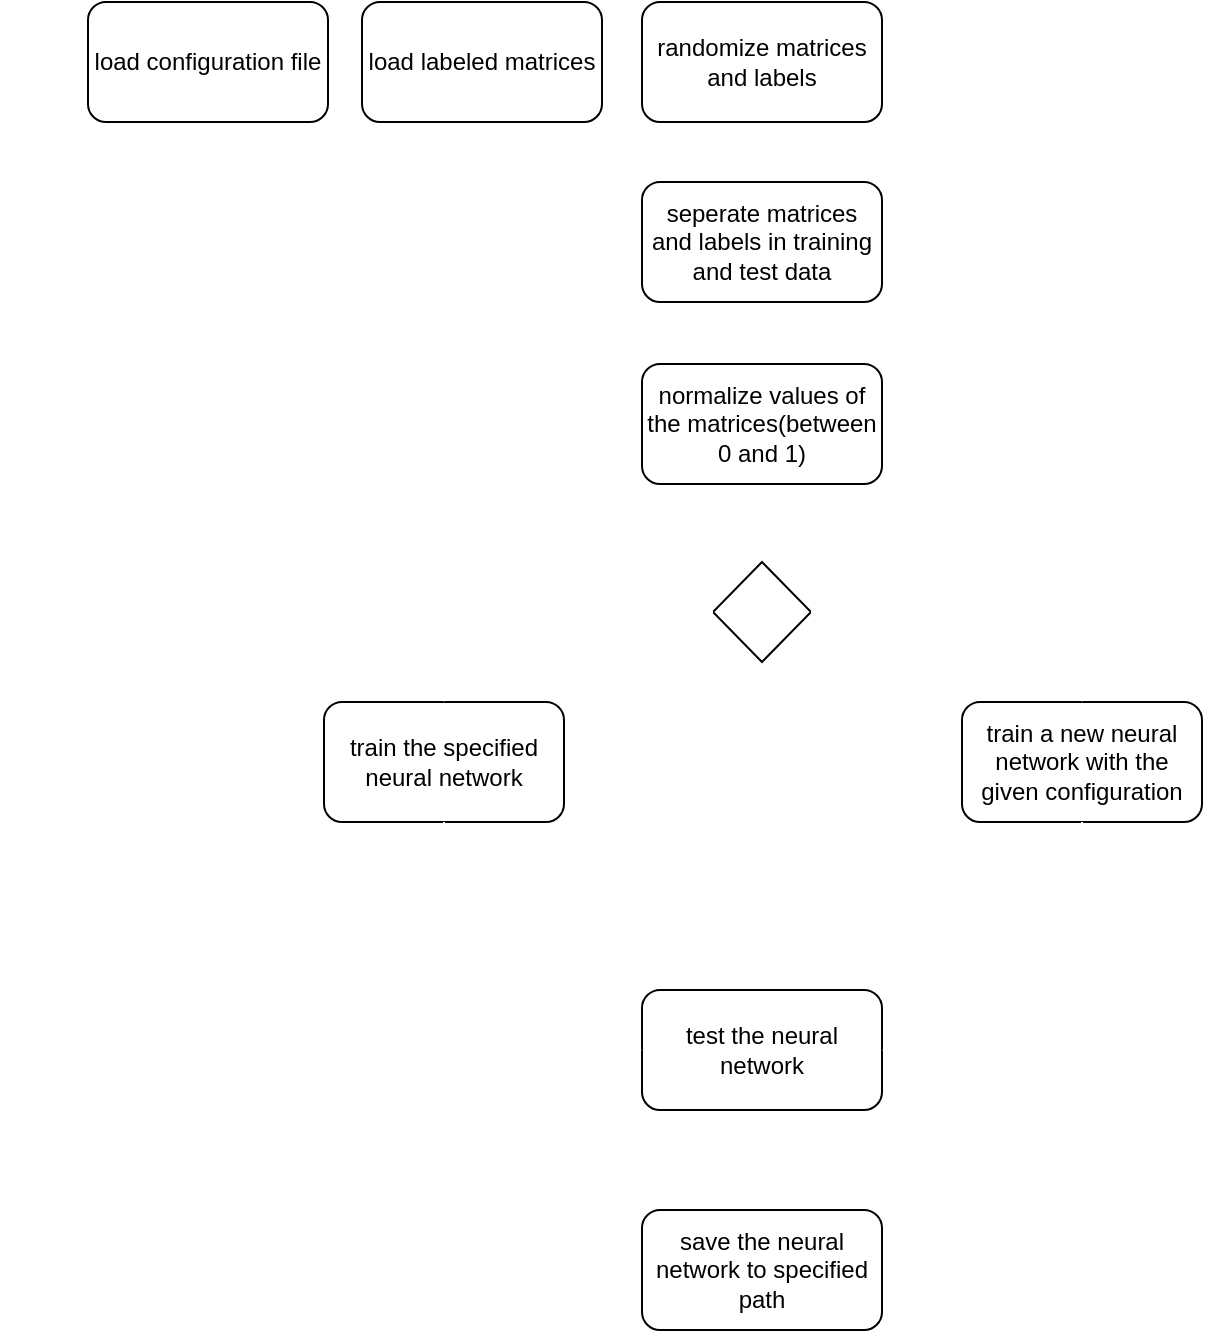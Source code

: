 <mxfile version="10.4.6" type="device"><diagram name="Page-1" id="e7e014a7-5840-1c2e-5031-d8a46d1fe8dd"><mxGraphModel dx="887" dy="609" grid="1" gridSize="10" guides="1" tooltips="1" connect="1" arrows="1" fold="1" page="1" pageScale="1" pageWidth="1169" pageHeight="826" background="#ffffff" math="0" shadow="0"><root><mxCell id="0"/><mxCell id="1" parent="0"/><mxCell id="5" value="" style="ellipse;shape=startState;fillColor=#FFFFFF;strokeColor=#FFFFFF;" parent="1" vertex="1"><mxGeometry x="120.167" y="65" width="30" height="30" as="geometry"/></mxCell><mxCell id="wJarX53J_nYEr6Qad4gn-5" style="edgeStyle=orthogonalEdgeStyle;rounded=0;html=1;exitX=1;exitY=0.5;jettySize=auto;orthogonalLoop=1;strokeColor=#FFFFFF;" edge="1" parent="1" source="wJarX53J_nYEr6Qad4gn-30" target="wJarX53J_nYEr6Qad4gn-8"><mxGeometry relative="1" as="geometry"/></mxCell><mxCell id="wJarX53J_nYEr6Qad4gn-6" style="edgeStyle=orthogonalEdgeStyle;rounded=0;html=1;exitX=1;exitY=0.5;entryX=0;entryY=0.5;jettySize=auto;orthogonalLoop=1;strokeColor=#FFFFFF;" edge="1" parent="1" target="wJarX53J_nYEr6Qad4gn-30"><mxGeometry relative="1" as="geometry"><mxPoint x="150" y="80" as="sourcePoint"/></mxGeometry></mxCell><mxCell id="wJarX53J_nYEr6Qad4gn-7" style="edgeStyle=orthogonalEdgeStyle;rounded=0;html=1;exitX=1;exitY=0.5;jettySize=auto;orthogonalLoop=1;strokeColor=#FFFFFF;" edge="1" parent="1" source="wJarX53J_nYEr6Qad4gn-8" target="wJarX53J_nYEr6Qad4gn-10"><mxGeometry relative="1" as="geometry"/></mxCell><mxCell id="wJarX53J_nYEr6Qad4gn-8" value="load labeled matrices" style="rounded=1;whiteSpace=wrap;html=1;" vertex="1" parent="1"><mxGeometry x="300" y="50" width="120" height="60" as="geometry"/></mxCell><mxCell id="wJarX53J_nYEr6Qad4gn-9" style="edgeStyle=orthogonalEdgeStyle;rounded=0;html=1;exitX=0.5;exitY=1;entryX=0.5;entryY=0;jettySize=auto;orthogonalLoop=1;strokeColor=#FFFFFF;" edge="1" parent="1" source="wJarX53J_nYEr6Qad4gn-10" target="wJarX53J_nYEr6Qad4gn-12"><mxGeometry relative="1" as="geometry"/></mxCell><mxCell id="wJarX53J_nYEr6Qad4gn-10" value="randomize matrices&lt;br&gt;and labels&lt;br&gt;" style="rounded=1;whiteSpace=wrap;html=1;" vertex="1" parent="1"><mxGeometry x="440" y="50" width="120" height="60" as="geometry"/></mxCell><mxCell id="wJarX53J_nYEr6Qad4gn-11" value="" style="edgeStyle=orthogonalEdgeStyle;rounded=0;html=1;jettySize=auto;orthogonalLoop=1;strokeColor=#FFFFFF;" edge="1" parent="1" source="wJarX53J_nYEr6Qad4gn-12" target="wJarX53J_nYEr6Qad4gn-14"><mxGeometry relative="1" as="geometry"/></mxCell><mxCell id="wJarX53J_nYEr6Qad4gn-12" value="seperate matrices and labels in training and test data" style="rounded=1;whiteSpace=wrap;html=1;" vertex="1" parent="1"><mxGeometry x="440" y="140" width="120" height="60" as="geometry"/></mxCell><mxCell id="wJarX53J_nYEr6Qad4gn-13" style="edgeStyle=orthogonalEdgeStyle;rounded=0;html=1;exitX=0.5;exitY=1;entryX=0.5;entryY=0;jettySize=auto;orthogonalLoop=1;strokeColor=#FFFFFF;" edge="1" parent="1" source="wJarX53J_nYEr6Qad4gn-14" target="wJarX53J_nYEr6Qad4gn-24"><mxGeometry relative="1" as="geometry"/></mxCell><mxCell id="wJarX53J_nYEr6Qad4gn-14" value="normalize values of the matrices(between 0 and 1)" style="rounded=1;whiteSpace=wrap;html=1;" vertex="1" parent="1"><mxGeometry x="440" y="231" width="120" height="60" as="geometry"/></mxCell><mxCell id="wJarX53J_nYEr6Qad4gn-15" value="train the specified neural network" style="rounded=1;whiteSpace=wrap;html=1;" vertex="1" parent="1"><mxGeometry x="281" y="400" width="120" height="60" as="geometry"/></mxCell><mxCell id="wJarX53J_nYEr6Qad4gn-16" style="edgeStyle=orthogonalEdgeStyle;rounded=0;html=1;exitX=0.5;exitY=1;entryX=0.5;entryY=0;jettySize=auto;orthogonalLoop=1;strokeColor=#FFFFFF;" edge="1" parent="1" source="wJarX53J_nYEr6Qad4gn-17" target="wJarX53J_nYEr6Qad4gn-19"><mxGeometry relative="1" as="geometry"/></mxCell><mxCell id="wJarX53J_nYEr6Qad4gn-17" value="test the neural network" style="rounded=1;whiteSpace=wrap;html=1;" vertex="1" parent="1"><mxGeometry x="440" y="544" width="120" height="60" as="geometry"/></mxCell><mxCell id="wJarX53J_nYEr6Qad4gn-18" style="edgeStyle=orthogonalEdgeStyle;rounded=0;html=1;exitX=1;exitY=0.5;jettySize=auto;orthogonalLoop=1;strokeColor=#FFFFFF;" edge="1" parent="1" source="wJarX53J_nYEr6Qad4gn-19" target="wJarX53J_nYEr6Qad4gn-20"><mxGeometry relative="1" as="geometry"/></mxCell><mxCell id="wJarX53J_nYEr6Qad4gn-19" value="save the neural network to specified path" style="rounded=1;whiteSpace=wrap;html=1;" vertex="1" parent="1"><mxGeometry x="440" y="654" width="120" height="60" as="geometry"/></mxCell><mxCell id="wJarX53J_nYEr6Qad4gn-20" value="" style="ellipse;html=1;shape=endState;fillColor=#FFFFFF;strokeColor=#FFFFFF;" vertex="1" parent="1"><mxGeometry x="670" y="669" width="30" height="30" as="geometry"/></mxCell><mxCell id="wJarX53J_nYEr6Qad4gn-22" value="&lt;font color=&quot;#ffffff&quot;&gt;[preexisting neural network exists]&lt;/font&gt;" style="text;html=1;strokeColor=none;fillColor=none;align=center;verticalAlign=middle;whiteSpace=wrap;rounded=0;" vertex="1" parent="1"><mxGeometry x="380" y="300" width="40" height="20" as="geometry"/></mxCell><mxCell id="wJarX53J_nYEr6Qad4gn-23" value="&lt;font color=&quot;#ffffff&quot;&gt;[no preexisting neural network exists]&lt;/font&gt;" style="text;html=1;strokeColor=none;fillColor=none;align=center;verticalAlign=middle;whiteSpace=wrap;rounded=0;" vertex="1" parent="1"><mxGeometry x="580" y="300" width="40" height="20" as="geometry"/></mxCell><mxCell id="wJarX53J_nYEr6Qad4gn-24" value="" style="rhombus;whiteSpace=wrap;html=1;" vertex="1" parent="1"><mxGeometry x="475.5" y="330" width="49" height="50" as="geometry"/></mxCell><mxCell id="wJarX53J_nYEr6Qad4gn-25" value="train a new neural network with the given configuration" style="rounded=1;whiteSpace=wrap;html=1;" vertex="1" parent="1"><mxGeometry x="600" y="400" width="120" height="60" as="geometry"/></mxCell><mxCell id="wJarX53J_nYEr6Qad4gn-26" style="edgeStyle=orthogonalEdgeStyle;rounded=0;html=1;exitX=1;exitY=0.5;jettySize=auto;orthogonalLoop=1;entryX=0.5;entryY=0;strokeColor=#FFFFFF;" edge="1" parent="1" source="wJarX53J_nYEr6Qad4gn-24" target="wJarX53J_nYEr6Qad4gn-25"><mxGeometry relative="1" as="geometry"><mxPoint x="540" y="388" as="targetPoint"/></mxGeometry></mxCell><mxCell id="wJarX53J_nYEr6Qad4gn-27" style="edgeStyle=orthogonalEdgeStyle;rounded=0;html=1;exitX=0;exitY=0.5;jettySize=auto;orthogonalLoop=1;entryX=0.5;entryY=0;strokeColor=#FFFFFF;" edge="1" parent="1" source="wJarX53J_nYEr6Qad4gn-24" target="wJarX53J_nYEr6Qad4gn-15"><mxGeometry relative="1" as="geometry"><mxPoint x="220" y="345" as="targetPoint"/></mxGeometry></mxCell><mxCell id="wJarX53J_nYEr6Qad4gn-28" style="edgeStyle=orthogonalEdgeStyle;rounded=0;html=1;exitX=0.5;exitY=1;jettySize=auto;orthogonalLoop=1;entryX=0;entryY=0.5;strokeColor=#FFFFFF;" edge="1" parent="1" source="wJarX53J_nYEr6Qad4gn-15" target="wJarX53J_nYEr6Qad4gn-17"><mxGeometry relative="1" as="geometry"><mxPoint x="220" y="564" as="targetPoint"/></mxGeometry></mxCell><mxCell id="wJarX53J_nYEr6Qad4gn-29" style="edgeStyle=orthogonalEdgeStyle;rounded=0;html=1;exitX=0.5;exitY=1;jettySize=auto;orthogonalLoop=1;entryX=1;entryY=0.5;strokeColor=#FFFFFF;" edge="1" parent="1" source="wJarX53J_nYEr6Qad4gn-25" target="wJarX53J_nYEr6Qad4gn-17"><mxGeometry relative="1" as="geometry"><mxPoint x="540" y="564" as="targetPoint"/></mxGeometry></mxCell><mxCell id="wJarX53J_nYEr6Qad4gn-30" value="load configuration file" style="rounded=1;whiteSpace=wrap;html=1;" vertex="1" parent="1"><mxGeometry x="163" y="50" width="120" height="60" as="geometry"/></mxCell></root></mxGraphModel></diagram></mxfile>